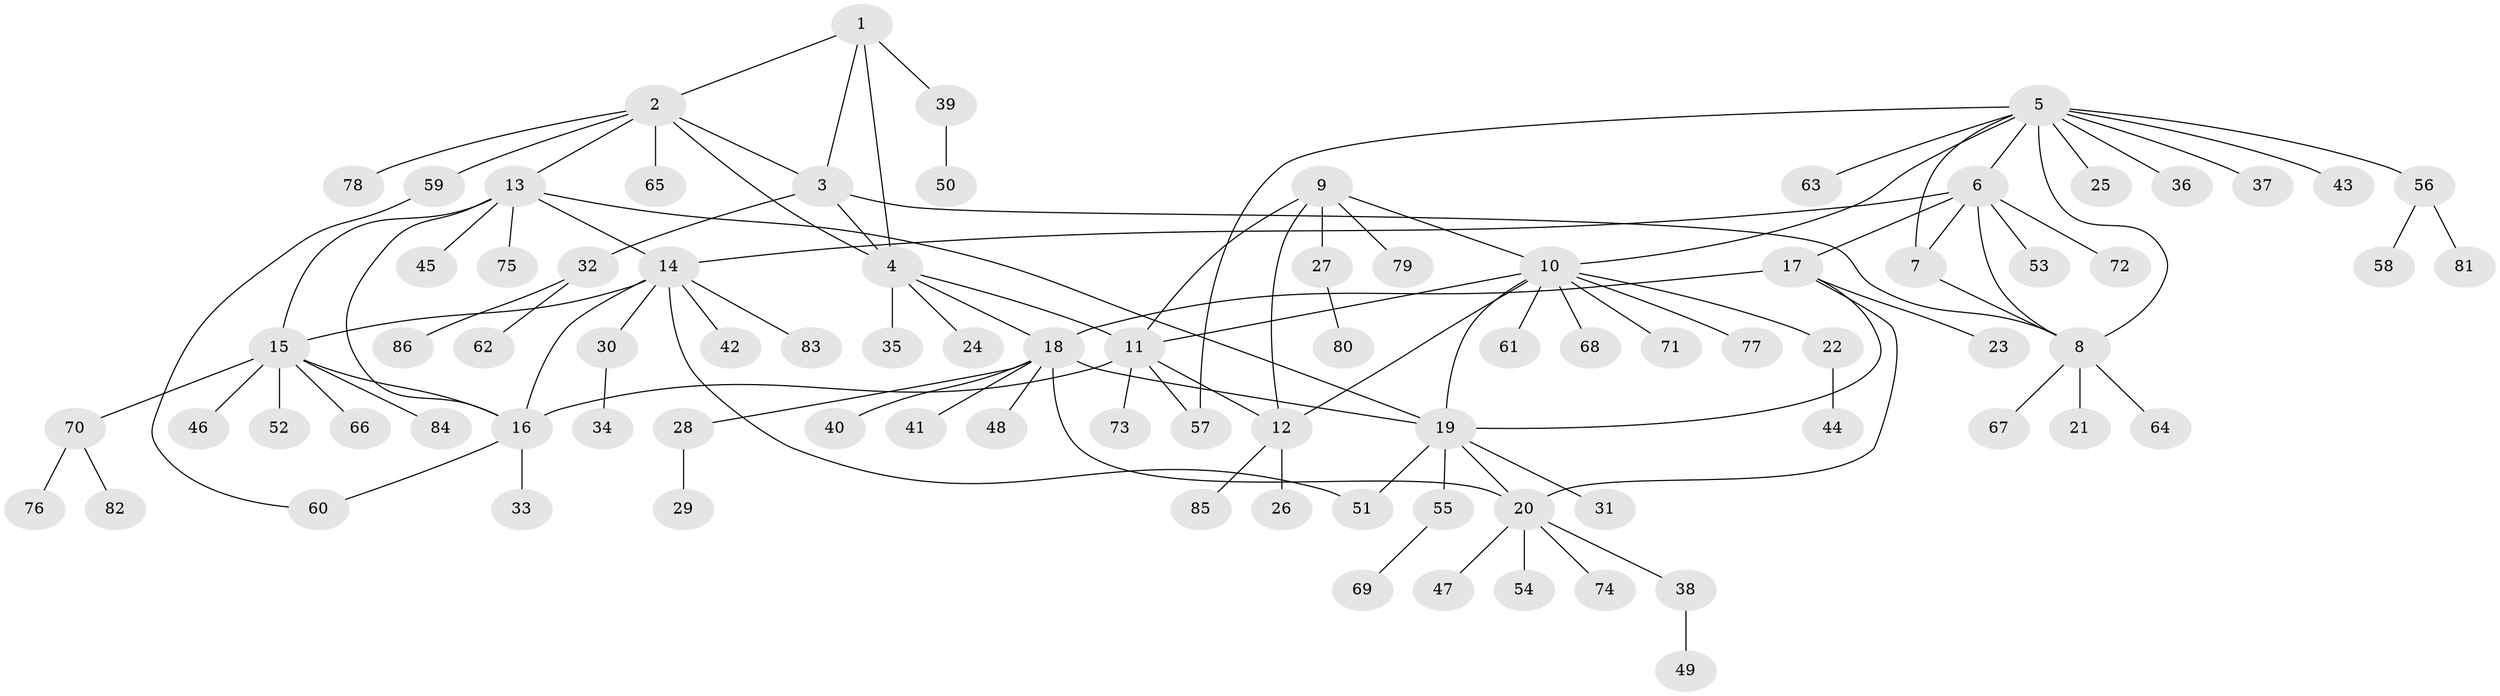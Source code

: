 // coarse degree distribution, {4: 0.046153846153846156, 7: 0.03076923076923077, 5: 0.015384615384615385, 6: 0.07692307692307693, 14: 0.015384615384615385, 8: 0.03076923076923077, 2: 0.1076923076923077, 10: 0.015384615384615385, 11: 0.015384615384615385, 1: 0.6461538461538462}
// Generated by graph-tools (version 1.1) at 2025/52/02/27/25 19:52:19]
// undirected, 86 vertices, 109 edges
graph export_dot {
graph [start="1"]
  node [color=gray90,style=filled];
  1;
  2;
  3;
  4;
  5;
  6;
  7;
  8;
  9;
  10;
  11;
  12;
  13;
  14;
  15;
  16;
  17;
  18;
  19;
  20;
  21;
  22;
  23;
  24;
  25;
  26;
  27;
  28;
  29;
  30;
  31;
  32;
  33;
  34;
  35;
  36;
  37;
  38;
  39;
  40;
  41;
  42;
  43;
  44;
  45;
  46;
  47;
  48;
  49;
  50;
  51;
  52;
  53;
  54;
  55;
  56;
  57;
  58;
  59;
  60;
  61;
  62;
  63;
  64;
  65;
  66;
  67;
  68;
  69;
  70;
  71;
  72;
  73;
  74;
  75;
  76;
  77;
  78;
  79;
  80;
  81;
  82;
  83;
  84;
  85;
  86;
  1 -- 2;
  1 -- 3;
  1 -- 4;
  1 -- 39;
  2 -- 3;
  2 -- 4;
  2 -- 13;
  2 -- 59;
  2 -- 65;
  2 -- 78;
  3 -- 4;
  3 -- 8;
  3 -- 32;
  4 -- 11;
  4 -- 18;
  4 -- 24;
  4 -- 35;
  5 -- 6;
  5 -- 7;
  5 -- 8;
  5 -- 10;
  5 -- 25;
  5 -- 36;
  5 -- 37;
  5 -- 43;
  5 -- 56;
  5 -- 57;
  5 -- 63;
  6 -- 7;
  6 -- 8;
  6 -- 14;
  6 -- 17;
  6 -- 53;
  6 -- 72;
  7 -- 8;
  8 -- 21;
  8 -- 64;
  8 -- 67;
  9 -- 10;
  9 -- 11;
  9 -- 12;
  9 -- 27;
  9 -- 79;
  10 -- 11;
  10 -- 12;
  10 -- 19;
  10 -- 22;
  10 -- 61;
  10 -- 68;
  10 -- 71;
  10 -- 77;
  11 -- 12;
  11 -- 16;
  11 -- 57;
  11 -- 73;
  12 -- 26;
  12 -- 85;
  13 -- 14;
  13 -- 15;
  13 -- 16;
  13 -- 19;
  13 -- 45;
  13 -- 75;
  14 -- 15;
  14 -- 16;
  14 -- 30;
  14 -- 42;
  14 -- 51;
  14 -- 83;
  15 -- 16;
  15 -- 46;
  15 -- 52;
  15 -- 66;
  15 -- 70;
  15 -- 84;
  16 -- 33;
  16 -- 60;
  17 -- 18;
  17 -- 19;
  17 -- 20;
  17 -- 23;
  18 -- 19;
  18 -- 20;
  18 -- 28;
  18 -- 40;
  18 -- 41;
  18 -- 48;
  19 -- 20;
  19 -- 31;
  19 -- 51;
  19 -- 55;
  20 -- 38;
  20 -- 47;
  20 -- 54;
  20 -- 74;
  22 -- 44;
  27 -- 80;
  28 -- 29;
  30 -- 34;
  32 -- 62;
  32 -- 86;
  38 -- 49;
  39 -- 50;
  55 -- 69;
  56 -- 58;
  56 -- 81;
  59 -- 60;
  70 -- 76;
  70 -- 82;
}
